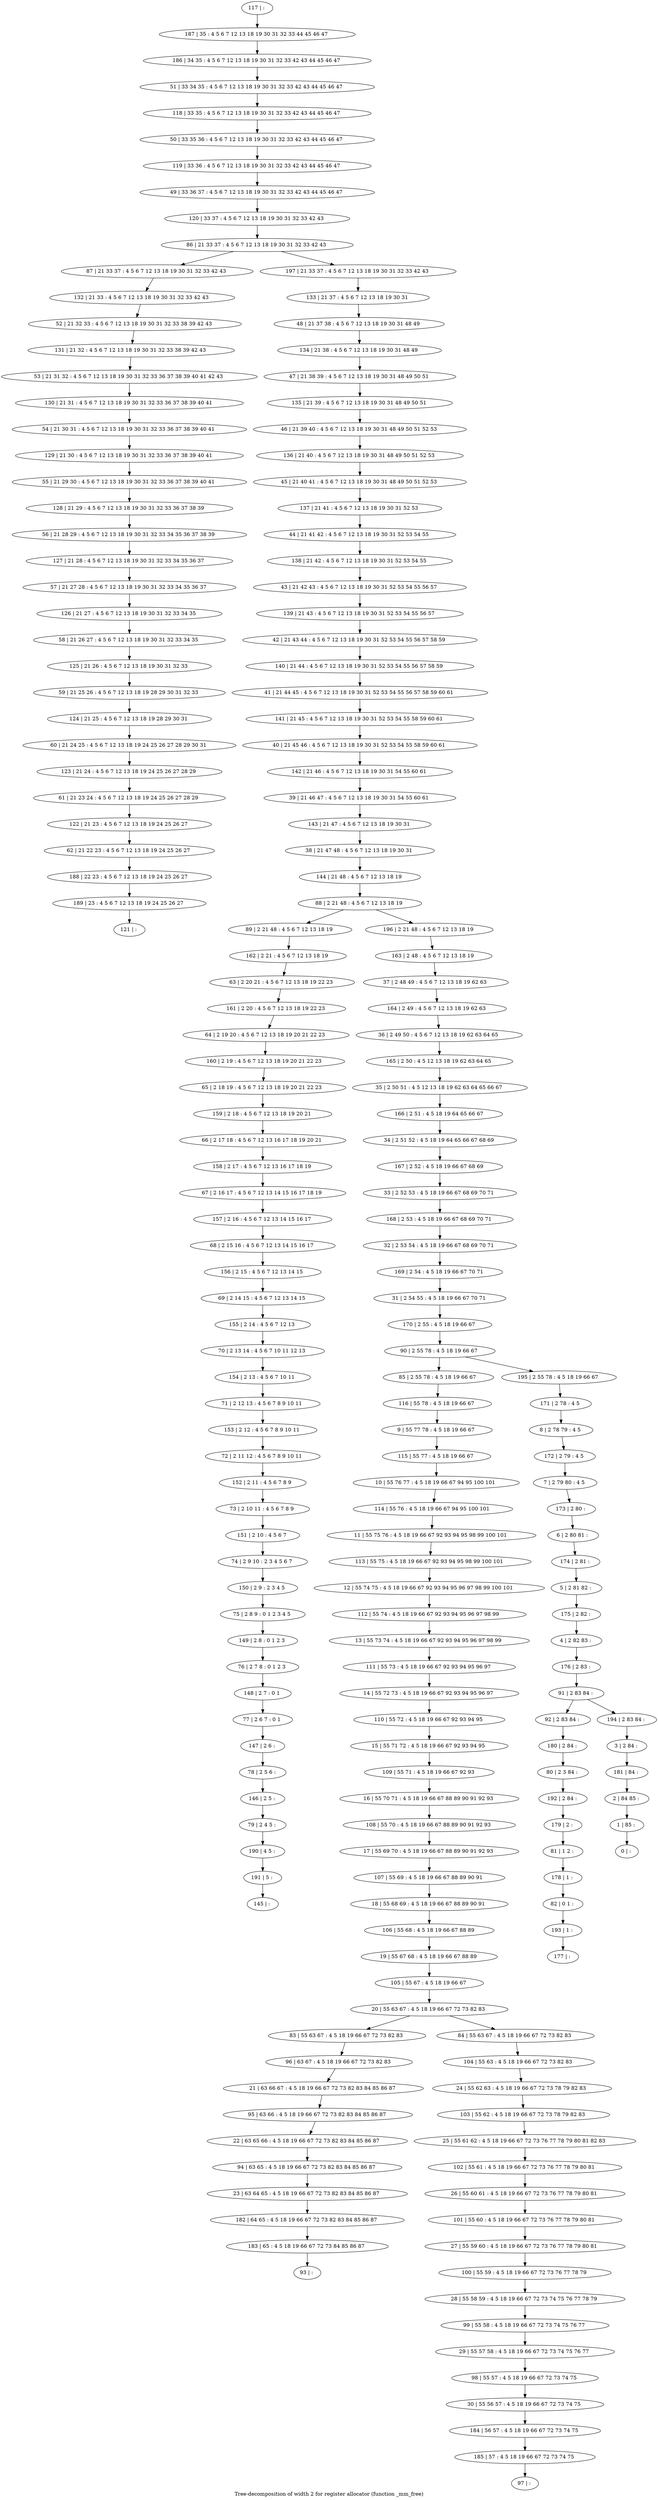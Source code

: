 digraph G {
graph [label="Tree-decomposition of width 2 for register allocator (function _mm_free)"]
0[label="0 | : "];
1[label="1 | 85 : "];
2[label="2 | 84 85 : "];
3[label="3 | 2 84 : "];
4[label="4 | 2 82 83 : "];
5[label="5 | 2 81 82 : "];
6[label="6 | 2 80 81 : "];
7[label="7 | 2 79 80 : 4 5 "];
8[label="8 | 2 78 79 : 4 5 "];
9[label="9 | 55 77 78 : 4 5 18 19 66 67 "];
10[label="10 | 55 76 77 : 4 5 18 19 66 67 94 95 100 101 "];
11[label="11 | 55 75 76 : 4 5 18 19 66 67 92 93 94 95 98 99 100 101 "];
12[label="12 | 55 74 75 : 4 5 18 19 66 67 92 93 94 95 96 97 98 99 100 101 "];
13[label="13 | 55 73 74 : 4 5 18 19 66 67 92 93 94 95 96 97 98 99 "];
14[label="14 | 55 72 73 : 4 5 18 19 66 67 92 93 94 95 96 97 "];
15[label="15 | 55 71 72 : 4 5 18 19 66 67 92 93 94 95 "];
16[label="16 | 55 70 71 : 4 5 18 19 66 67 88 89 90 91 92 93 "];
17[label="17 | 55 69 70 : 4 5 18 19 66 67 88 89 90 91 92 93 "];
18[label="18 | 55 68 69 : 4 5 18 19 66 67 88 89 90 91 "];
19[label="19 | 55 67 68 : 4 5 18 19 66 67 88 89 "];
20[label="20 | 55 63 67 : 4 5 18 19 66 67 72 73 82 83 "];
21[label="21 | 63 66 67 : 4 5 18 19 66 67 72 73 82 83 84 85 86 87 "];
22[label="22 | 63 65 66 : 4 5 18 19 66 67 72 73 82 83 84 85 86 87 "];
23[label="23 | 63 64 65 : 4 5 18 19 66 67 72 73 82 83 84 85 86 87 "];
24[label="24 | 55 62 63 : 4 5 18 19 66 67 72 73 78 79 82 83 "];
25[label="25 | 55 61 62 : 4 5 18 19 66 67 72 73 76 77 78 79 80 81 82 83 "];
26[label="26 | 55 60 61 : 4 5 18 19 66 67 72 73 76 77 78 79 80 81 "];
27[label="27 | 55 59 60 : 4 5 18 19 66 67 72 73 76 77 78 79 80 81 "];
28[label="28 | 55 58 59 : 4 5 18 19 66 67 72 73 74 75 76 77 78 79 "];
29[label="29 | 55 57 58 : 4 5 18 19 66 67 72 73 74 75 76 77 "];
30[label="30 | 55 56 57 : 4 5 18 19 66 67 72 73 74 75 "];
31[label="31 | 2 54 55 : 4 5 18 19 66 67 70 71 "];
32[label="32 | 2 53 54 : 4 5 18 19 66 67 68 69 70 71 "];
33[label="33 | 2 52 53 : 4 5 18 19 66 67 68 69 70 71 "];
34[label="34 | 2 51 52 : 4 5 18 19 64 65 66 67 68 69 "];
35[label="35 | 2 50 51 : 4 5 12 13 18 19 62 63 64 65 66 67 "];
36[label="36 | 2 49 50 : 4 5 6 7 12 13 18 19 62 63 64 65 "];
37[label="37 | 2 48 49 : 4 5 6 7 12 13 18 19 62 63 "];
38[label="38 | 21 47 48 : 4 5 6 7 12 13 18 19 30 31 "];
39[label="39 | 21 46 47 : 4 5 6 7 12 13 18 19 30 31 54 55 60 61 "];
40[label="40 | 21 45 46 : 4 5 6 7 12 13 18 19 30 31 52 53 54 55 58 59 60 61 "];
41[label="41 | 21 44 45 : 4 5 6 7 12 13 18 19 30 31 52 53 54 55 56 57 58 59 60 61 "];
42[label="42 | 21 43 44 : 4 5 6 7 12 13 18 19 30 31 52 53 54 55 56 57 58 59 "];
43[label="43 | 21 42 43 : 4 5 6 7 12 13 18 19 30 31 52 53 54 55 56 57 "];
44[label="44 | 21 41 42 : 4 5 6 7 12 13 18 19 30 31 52 53 54 55 "];
45[label="45 | 21 40 41 : 4 5 6 7 12 13 18 19 30 31 48 49 50 51 52 53 "];
46[label="46 | 21 39 40 : 4 5 6 7 12 13 18 19 30 31 48 49 50 51 52 53 "];
47[label="47 | 21 38 39 : 4 5 6 7 12 13 18 19 30 31 48 49 50 51 "];
48[label="48 | 21 37 38 : 4 5 6 7 12 13 18 19 30 31 48 49 "];
49[label="49 | 33 36 37 : 4 5 6 7 12 13 18 19 30 31 32 33 42 43 44 45 46 47 "];
50[label="50 | 33 35 36 : 4 5 6 7 12 13 18 19 30 31 32 33 42 43 44 45 46 47 "];
51[label="51 | 33 34 35 : 4 5 6 7 12 13 18 19 30 31 32 33 42 43 44 45 46 47 "];
52[label="52 | 21 32 33 : 4 5 6 7 12 13 18 19 30 31 32 33 38 39 42 43 "];
53[label="53 | 21 31 32 : 4 5 6 7 12 13 18 19 30 31 32 33 36 37 38 39 40 41 42 43 "];
54[label="54 | 21 30 31 : 4 5 6 7 12 13 18 19 30 31 32 33 36 37 38 39 40 41 "];
55[label="55 | 21 29 30 : 4 5 6 7 12 13 18 19 30 31 32 33 36 37 38 39 40 41 "];
56[label="56 | 21 28 29 : 4 5 6 7 12 13 18 19 30 31 32 33 34 35 36 37 38 39 "];
57[label="57 | 21 27 28 : 4 5 6 7 12 13 18 19 30 31 32 33 34 35 36 37 "];
58[label="58 | 21 26 27 : 4 5 6 7 12 13 18 19 30 31 32 33 34 35 "];
59[label="59 | 21 25 26 : 4 5 6 7 12 13 18 19 28 29 30 31 32 33 "];
60[label="60 | 21 24 25 : 4 5 6 7 12 13 18 19 24 25 26 27 28 29 30 31 "];
61[label="61 | 21 23 24 : 4 5 6 7 12 13 18 19 24 25 26 27 28 29 "];
62[label="62 | 21 22 23 : 4 5 6 7 12 13 18 19 24 25 26 27 "];
63[label="63 | 2 20 21 : 4 5 6 7 12 13 18 19 22 23 "];
64[label="64 | 2 19 20 : 4 5 6 7 12 13 18 19 20 21 22 23 "];
65[label="65 | 2 18 19 : 4 5 6 7 12 13 18 19 20 21 22 23 "];
66[label="66 | 2 17 18 : 4 5 6 7 12 13 16 17 18 19 20 21 "];
67[label="67 | 2 16 17 : 4 5 6 7 12 13 14 15 16 17 18 19 "];
68[label="68 | 2 15 16 : 4 5 6 7 12 13 14 15 16 17 "];
69[label="69 | 2 14 15 : 4 5 6 7 12 13 14 15 "];
70[label="70 | 2 13 14 : 4 5 6 7 10 11 12 13 "];
71[label="71 | 2 12 13 : 4 5 6 7 8 9 10 11 "];
72[label="72 | 2 11 12 : 4 5 6 7 8 9 10 11 "];
73[label="73 | 2 10 11 : 4 5 6 7 8 9 "];
74[label="74 | 2 9 10 : 2 3 4 5 6 7 "];
75[label="75 | 2 8 9 : 0 1 2 3 4 5 "];
76[label="76 | 2 7 8 : 0 1 2 3 "];
77[label="77 | 2 6 7 : 0 1 "];
78[label="78 | 2 5 6 : "];
79[label="79 | 2 4 5 : "];
80[label="80 | 2 3 84 : "];
81[label="81 | 1 2 : "];
82[label="82 | 0 1 : "];
83[label="83 | 55 63 67 : 4 5 18 19 66 67 72 73 82 83 "];
84[label="84 | 55 63 67 : 4 5 18 19 66 67 72 73 82 83 "];
85[label="85 | 2 55 78 : 4 5 18 19 66 67 "];
86[label="86 | 21 33 37 : 4 5 6 7 12 13 18 19 30 31 32 33 42 43 "];
87[label="87 | 21 33 37 : 4 5 6 7 12 13 18 19 30 31 32 33 42 43 "];
88[label="88 | 2 21 48 : 4 5 6 7 12 13 18 19 "];
89[label="89 | 2 21 48 : 4 5 6 7 12 13 18 19 "];
90[label="90 | 2 55 78 : 4 5 18 19 66 67 "];
91[label="91 | 2 83 84 : "];
92[label="92 | 2 83 84 : "];
93[label="93 | : "];
94[label="94 | 63 65 : 4 5 18 19 66 67 72 73 82 83 84 85 86 87 "];
95[label="95 | 63 66 : 4 5 18 19 66 67 72 73 82 83 84 85 86 87 "];
96[label="96 | 63 67 : 4 5 18 19 66 67 72 73 82 83 "];
97[label="97 | : "];
98[label="98 | 55 57 : 4 5 18 19 66 67 72 73 74 75 "];
99[label="99 | 55 58 : 4 5 18 19 66 67 72 73 74 75 76 77 "];
100[label="100 | 55 59 : 4 5 18 19 66 67 72 73 76 77 78 79 "];
101[label="101 | 55 60 : 4 5 18 19 66 67 72 73 76 77 78 79 80 81 "];
102[label="102 | 55 61 : 4 5 18 19 66 67 72 73 76 77 78 79 80 81 "];
103[label="103 | 55 62 : 4 5 18 19 66 67 72 73 78 79 82 83 "];
104[label="104 | 55 63 : 4 5 18 19 66 67 72 73 82 83 "];
105[label="105 | 55 67 : 4 5 18 19 66 67 "];
106[label="106 | 55 68 : 4 5 18 19 66 67 88 89 "];
107[label="107 | 55 69 : 4 5 18 19 66 67 88 89 90 91 "];
108[label="108 | 55 70 : 4 5 18 19 66 67 88 89 90 91 92 93 "];
109[label="109 | 55 71 : 4 5 18 19 66 67 92 93 "];
110[label="110 | 55 72 : 4 5 18 19 66 67 92 93 94 95 "];
111[label="111 | 55 73 : 4 5 18 19 66 67 92 93 94 95 96 97 "];
112[label="112 | 55 74 : 4 5 18 19 66 67 92 93 94 95 96 97 98 99 "];
113[label="113 | 55 75 : 4 5 18 19 66 67 92 93 94 95 98 99 100 101 "];
114[label="114 | 55 76 : 4 5 18 19 66 67 94 95 100 101 "];
115[label="115 | 55 77 : 4 5 18 19 66 67 "];
116[label="116 | 55 78 : 4 5 18 19 66 67 "];
117[label="117 | : "];
118[label="118 | 33 35 : 4 5 6 7 12 13 18 19 30 31 32 33 42 43 44 45 46 47 "];
119[label="119 | 33 36 : 4 5 6 7 12 13 18 19 30 31 32 33 42 43 44 45 46 47 "];
120[label="120 | 33 37 : 4 5 6 7 12 13 18 19 30 31 32 33 42 43 "];
121[label="121 | : "];
122[label="122 | 21 23 : 4 5 6 7 12 13 18 19 24 25 26 27 "];
123[label="123 | 21 24 : 4 5 6 7 12 13 18 19 24 25 26 27 28 29 "];
124[label="124 | 21 25 : 4 5 6 7 12 13 18 19 28 29 30 31 "];
125[label="125 | 21 26 : 4 5 6 7 12 13 18 19 30 31 32 33 "];
126[label="126 | 21 27 : 4 5 6 7 12 13 18 19 30 31 32 33 34 35 "];
127[label="127 | 21 28 : 4 5 6 7 12 13 18 19 30 31 32 33 34 35 36 37 "];
128[label="128 | 21 29 : 4 5 6 7 12 13 18 19 30 31 32 33 36 37 38 39 "];
129[label="129 | 21 30 : 4 5 6 7 12 13 18 19 30 31 32 33 36 37 38 39 40 41 "];
130[label="130 | 21 31 : 4 5 6 7 12 13 18 19 30 31 32 33 36 37 38 39 40 41 "];
131[label="131 | 21 32 : 4 5 6 7 12 13 18 19 30 31 32 33 38 39 42 43 "];
132[label="132 | 21 33 : 4 5 6 7 12 13 18 19 30 31 32 33 42 43 "];
133[label="133 | 21 37 : 4 5 6 7 12 13 18 19 30 31 "];
134[label="134 | 21 38 : 4 5 6 7 12 13 18 19 30 31 48 49 "];
135[label="135 | 21 39 : 4 5 6 7 12 13 18 19 30 31 48 49 50 51 "];
136[label="136 | 21 40 : 4 5 6 7 12 13 18 19 30 31 48 49 50 51 52 53 "];
137[label="137 | 21 41 : 4 5 6 7 12 13 18 19 30 31 52 53 "];
138[label="138 | 21 42 : 4 5 6 7 12 13 18 19 30 31 52 53 54 55 "];
139[label="139 | 21 43 : 4 5 6 7 12 13 18 19 30 31 52 53 54 55 56 57 "];
140[label="140 | 21 44 : 4 5 6 7 12 13 18 19 30 31 52 53 54 55 56 57 58 59 "];
141[label="141 | 21 45 : 4 5 6 7 12 13 18 19 30 31 52 53 54 55 58 59 60 61 "];
142[label="142 | 21 46 : 4 5 6 7 12 13 18 19 30 31 54 55 60 61 "];
143[label="143 | 21 47 : 4 5 6 7 12 13 18 19 30 31 "];
144[label="144 | 21 48 : 4 5 6 7 12 13 18 19 "];
145[label="145 | : "];
146[label="146 | 2 5 : "];
147[label="147 | 2 6 : "];
148[label="148 | 2 7 : 0 1 "];
149[label="149 | 2 8 : 0 1 2 3 "];
150[label="150 | 2 9 : 2 3 4 5 "];
151[label="151 | 2 10 : 4 5 6 7 "];
152[label="152 | 2 11 : 4 5 6 7 8 9 "];
153[label="153 | 2 12 : 4 5 6 7 8 9 10 11 "];
154[label="154 | 2 13 : 4 5 6 7 10 11 "];
155[label="155 | 2 14 : 4 5 6 7 12 13 "];
156[label="156 | 2 15 : 4 5 6 7 12 13 14 15 "];
157[label="157 | 2 16 : 4 5 6 7 12 13 14 15 16 17 "];
158[label="158 | 2 17 : 4 5 6 7 12 13 16 17 18 19 "];
159[label="159 | 2 18 : 4 5 6 7 12 13 18 19 20 21 "];
160[label="160 | 2 19 : 4 5 6 7 12 13 18 19 20 21 22 23 "];
161[label="161 | 2 20 : 4 5 6 7 12 13 18 19 22 23 "];
162[label="162 | 2 21 : 4 5 6 7 12 13 18 19 "];
163[label="163 | 2 48 : 4 5 6 7 12 13 18 19 "];
164[label="164 | 2 49 : 4 5 6 7 12 13 18 19 62 63 "];
165[label="165 | 2 50 : 4 5 12 13 18 19 62 63 64 65 "];
166[label="166 | 2 51 : 4 5 18 19 64 65 66 67 "];
167[label="167 | 2 52 : 4 5 18 19 66 67 68 69 "];
168[label="168 | 2 53 : 4 5 18 19 66 67 68 69 70 71 "];
169[label="169 | 2 54 : 4 5 18 19 66 67 70 71 "];
170[label="170 | 2 55 : 4 5 18 19 66 67 "];
171[label="171 | 2 78 : 4 5 "];
172[label="172 | 2 79 : 4 5 "];
173[label="173 | 2 80 : "];
174[label="174 | 2 81 : "];
175[label="175 | 2 82 : "];
176[label="176 | 2 83 : "];
177[label="177 | : "];
178[label="178 | 1 : "];
179[label="179 | 2 : "];
180[label="180 | 2 84 : "];
181[label="181 | 84 : "];
182[label="182 | 64 65 : 4 5 18 19 66 67 72 73 82 83 84 85 86 87 "];
183[label="183 | 65 : 4 5 18 19 66 67 72 73 84 85 86 87 "];
184[label="184 | 56 57 : 4 5 18 19 66 67 72 73 74 75 "];
185[label="185 | 57 : 4 5 18 19 66 67 72 73 74 75 "];
186[label="186 | 34 35 : 4 5 6 7 12 13 18 19 30 31 32 33 42 43 44 45 46 47 "];
187[label="187 | 35 : 4 5 6 7 12 13 18 19 30 31 32 33 44 45 46 47 "];
188[label="188 | 22 23 : 4 5 6 7 12 13 18 19 24 25 26 27 "];
189[label="189 | 23 : 4 5 6 7 12 13 18 19 24 25 26 27 "];
190[label="190 | 4 5 : "];
191[label="191 | 5 : "];
192[label="192 | 2 84 : "];
193[label="193 | 1 : "];
194[label="194 | 2 83 84 : "];
195[label="195 | 2 55 78 : 4 5 18 19 66 67 "];
196[label="196 | 2 21 48 : 4 5 6 7 12 13 18 19 "];
197[label="197 | 21 33 37 : 4 5 6 7 12 13 18 19 30 31 32 33 42 43 "];
20->83 ;
20->84 ;
94->23 ;
22->94 ;
95->22 ;
21->95 ;
96->21 ;
83->96 ;
98->30 ;
29->98 ;
99->29 ;
28->99 ;
100->28 ;
27->100 ;
101->27 ;
26->101 ;
102->26 ;
25->102 ;
103->25 ;
24->103 ;
104->24 ;
84->104 ;
105->20 ;
19->105 ;
106->19 ;
18->106 ;
107->18 ;
17->107 ;
108->17 ;
16->108 ;
109->16 ;
15->109 ;
110->15 ;
14->110 ;
111->14 ;
13->111 ;
112->13 ;
12->112 ;
113->12 ;
11->113 ;
114->11 ;
10->114 ;
115->10 ;
9->115 ;
116->9 ;
85->116 ;
122->62 ;
61->122 ;
123->61 ;
60->123 ;
124->60 ;
59->124 ;
125->59 ;
58->125 ;
126->58 ;
57->126 ;
127->57 ;
56->127 ;
128->56 ;
55->128 ;
129->55 ;
54->129 ;
130->54 ;
53->130 ;
131->53 ;
52->131 ;
132->52 ;
87->132 ;
146->79 ;
78->146 ;
147->78 ;
77->147 ;
148->77 ;
76->148 ;
149->76 ;
75->149 ;
150->75 ;
74->150 ;
151->74 ;
73->151 ;
152->73 ;
72->152 ;
153->72 ;
71->153 ;
154->71 ;
70->154 ;
155->70 ;
69->155 ;
156->69 ;
68->156 ;
157->68 ;
67->157 ;
158->67 ;
66->158 ;
159->66 ;
65->159 ;
160->65 ;
64->160 ;
161->64 ;
63->161 ;
162->63 ;
89->162 ;
178->82 ;
81->178 ;
179->81 ;
180->80 ;
92->180 ;
23->182 ;
183->93 ;
182->183 ;
30->184 ;
185->97 ;
184->185 ;
62->188 ;
189->121 ;
188->189 ;
79->190 ;
191->145 ;
190->191 ;
192->179 ;
80->192 ;
193->177 ;
82->193 ;
117->187 ;
187->186 ;
186->51 ;
51->118 ;
118->50 ;
50->119 ;
119->49 ;
49->120 ;
120->86 ;
133->48 ;
48->134 ;
134->47 ;
47->135 ;
135->46 ;
46->136 ;
136->45 ;
45->137 ;
137->44 ;
44->138 ;
138->43 ;
43->139 ;
139->42 ;
42->140 ;
140->41 ;
41->141 ;
141->40 ;
40->142 ;
142->39 ;
39->143 ;
143->38 ;
38->144 ;
144->88 ;
163->37 ;
37->164 ;
164->36 ;
36->165 ;
165->35 ;
35->166 ;
166->34 ;
34->167 ;
167->33 ;
33->168 ;
168->32 ;
32->169 ;
169->31 ;
31->170 ;
170->90 ;
171->8 ;
8->172 ;
172->7 ;
7->173 ;
173->6 ;
6->174 ;
174->5 ;
5->175 ;
175->4 ;
4->176 ;
176->91 ;
3->181 ;
181->2 ;
2->1 ;
1->0 ;
194->3 ;
195->171 ;
196->163 ;
197->133 ;
91->92 ;
91->194 ;
90->85 ;
90->195 ;
88->89 ;
88->196 ;
86->87 ;
86->197 ;
}
